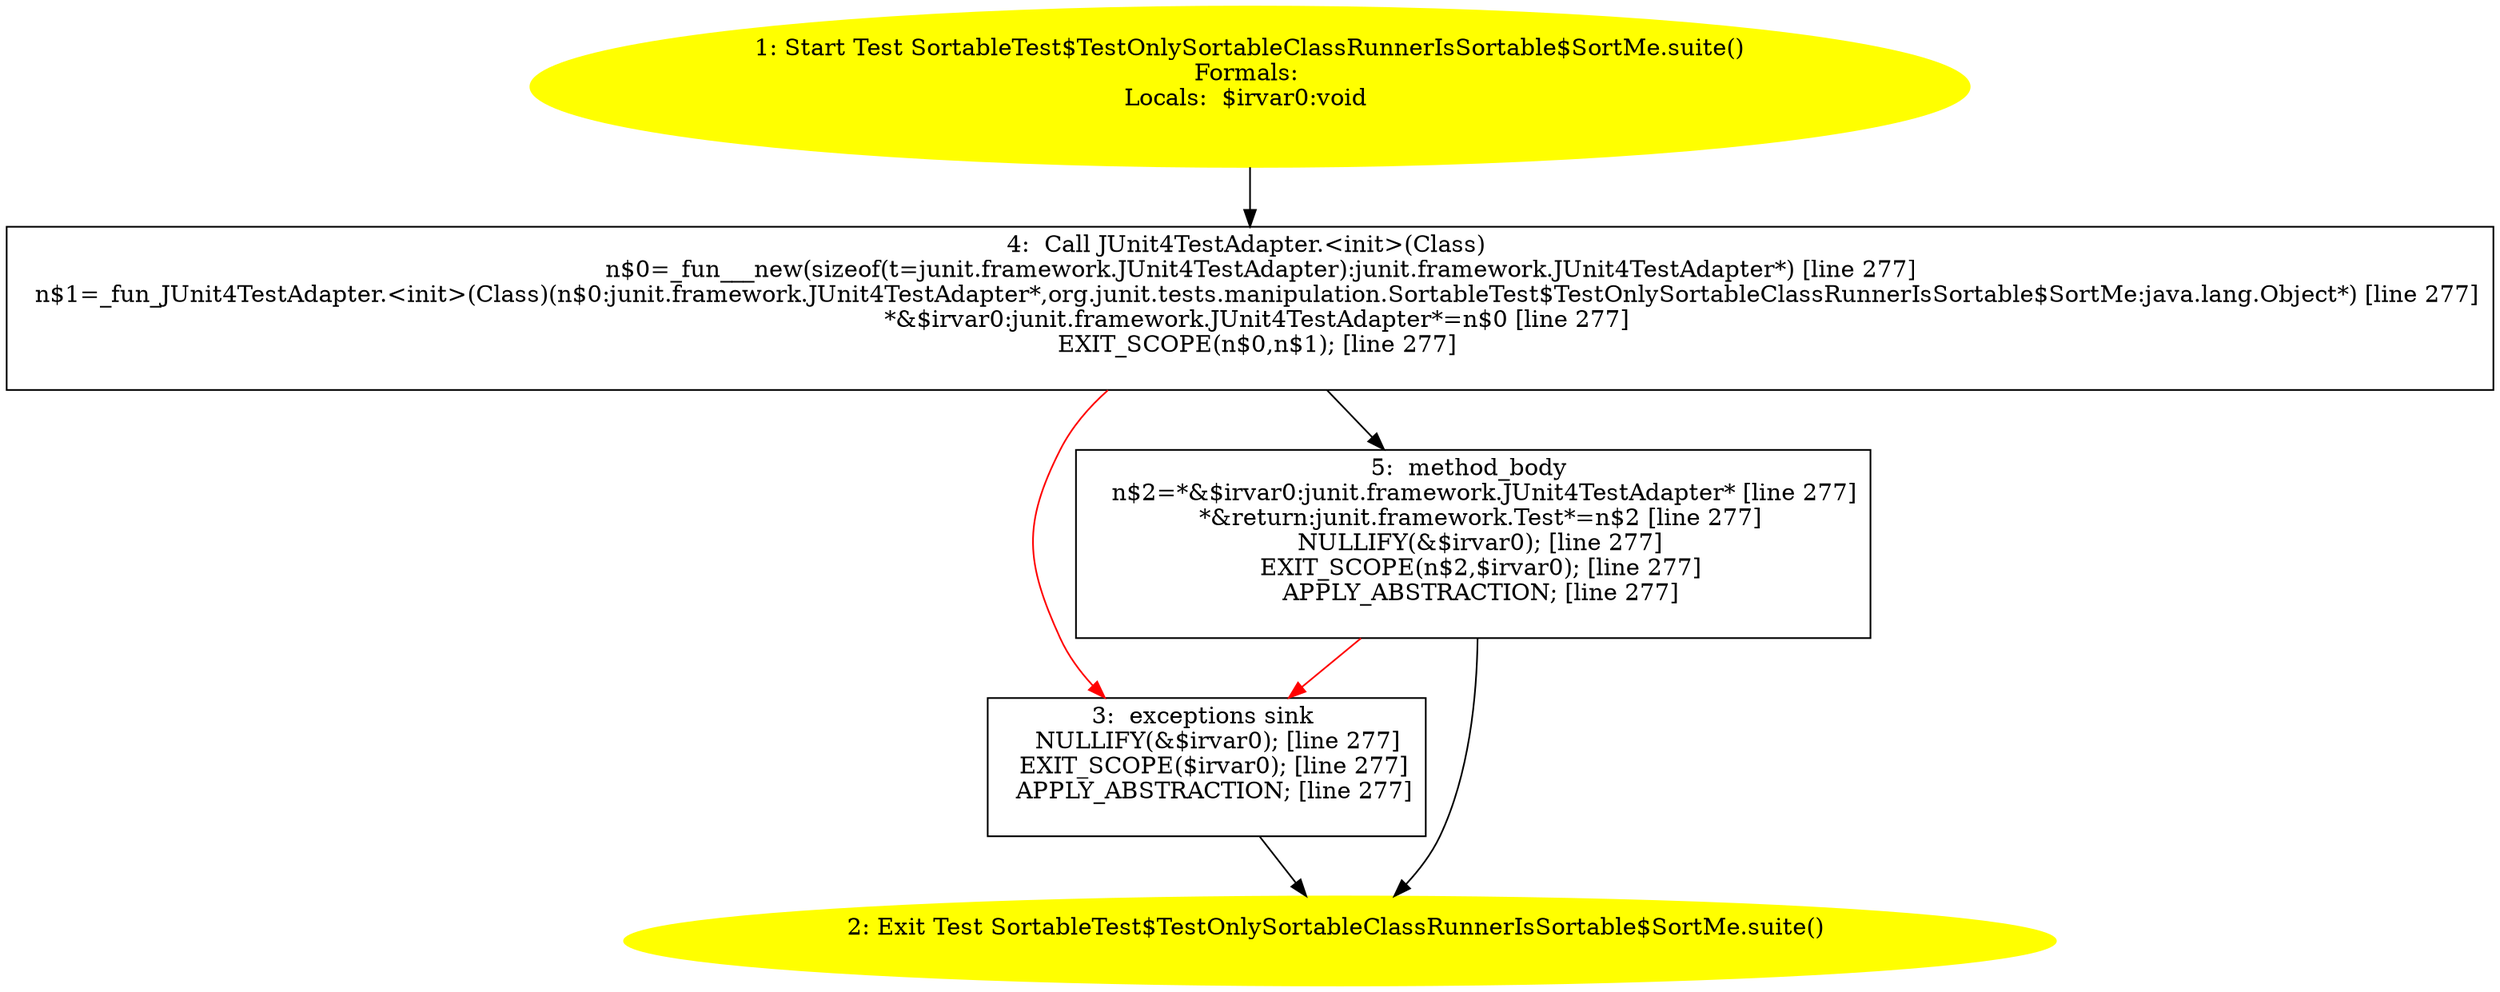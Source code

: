 /* @generated */
digraph cfg {
"org.junit.tests.manipulation.SortableTest$TestOnlySortableClassRunnerIsSortable$SortMe.suite():junit.07795b0394f04783c23eeb010bded9df_1" [label="1: Start Test SortableTest$TestOnlySortableClassRunnerIsSortable$SortMe.suite()\nFormals: \nLocals:  $irvar0:void \n  " color=yellow style=filled]
	

	 "org.junit.tests.manipulation.SortableTest$TestOnlySortableClassRunnerIsSortable$SortMe.suite():junit.07795b0394f04783c23eeb010bded9df_1" -> "org.junit.tests.manipulation.SortableTest$TestOnlySortableClassRunnerIsSortable$SortMe.suite():junit.07795b0394f04783c23eeb010bded9df_4" ;
"org.junit.tests.manipulation.SortableTest$TestOnlySortableClassRunnerIsSortable$SortMe.suite():junit.07795b0394f04783c23eeb010bded9df_2" [label="2: Exit Test SortableTest$TestOnlySortableClassRunnerIsSortable$SortMe.suite() \n  " color=yellow style=filled]
	

"org.junit.tests.manipulation.SortableTest$TestOnlySortableClassRunnerIsSortable$SortMe.suite():junit.07795b0394f04783c23eeb010bded9df_3" [label="3:  exceptions sink \n   NULLIFY(&$irvar0); [line 277]\n  EXIT_SCOPE($irvar0); [line 277]\n  APPLY_ABSTRACTION; [line 277]\n " shape="box"]
	

	 "org.junit.tests.manipulation.SortableTest$TestOnlySortableClassRunnerIsSortable$SortMe.suite():junit.07795b0394f04783c23eeb010bded9df_3" -> "org.junit.tests.manipulation.SortableTest$TestOnlySortableClassRunnerIsSortable$SortMe.suite():junit.07795b0394f04783c23eeb010bded9df_2" ;
"org.junit.tests.manipulation.SortableTest$TestOnlySortableClassRunnerIsSortable$SortMe.suite():junit.07795b0394f04783c23eeb010bded9df_4" [label="4:  Call JUnit4TestAdapter.<init>(Class) \n   n$0=_fun___new(sizeof(t=junit.framework.JUnit4TestAdapter):junit.framework.JUnit4TestAdapter*) [line 277]\n  n$1=_fun_JUnit4TestAdapter.<init>(Class)(n$0:junit.framework.JUnit4TestAdapter*,org.junit.tests.manipulation.SortableTest$TestOnlySortableClassRunnerIsSortable$SortMe:java.lang.Object*) [line 277]\n  *&$irvar0:junit.framework.JUnit4TestAdapter*=n$0 [line 277]\n  EXIT_SCOPE(n$0,n$1); [line 277]\n " shape="box"]
	

	 "org.junit.tests.manipulation.SortableTest$TestOnlySortableClassRunnerIsSortable$SortMe.suite():junit.07795b0394f04783c23eeb010bded9df_4" -> "org.junit.tests.manipulation.SortableTest$TestOnlySortableClassRunnerIsSortable$SortMe.suite():junit.07795b0394f04783c23eeb010bded9df_5" ;
	 "org.junit.tests.manipulation.SortableTest$TestOnlySortableClassRunnerIsSortable$SortMe.suite():junit.07795b0394f04783c23eeb010bded9df_4" -> "org.junit.tests.manipulation.SortableTest$TestOnlySortableClassRunnerIsSortable$SortMe.suite():junit.07795b0394f04783c23eeb010bded9df_3" [color="red" ];
"org.junit.tests.manipulation.SortableTest$TestOnlySortableClassRunnerIsSortable$SortMe.suite():junit.07795b0394f04783c23eeb010bded9df_5" [label="5:  method_body \n   n$2=*&$irvar0:junit.framework.JUnit4TestAdapter* [line 277]\n  *&return:junit.framework.Test*=n$2 [line 277]\n  NULLIFY(&$irvar0); [line 277]\n  EXIT_SCOPE(n$2,$irvar0); [line 277]\n  APPLY_ABSTRACTION; [line 277]\n " shape="box"]
	

	 "org.junit.tests.manipulation.SortableTest$TestOnlySortableClassRunnerIsSortable$SortMe.suite():junit.07795b0394f04783c23eeb010bded9df_5" -> "org.junit.tests.manipulation.SortableTest$TestOnlySortableClassRunnerIsSortable$SortMe.suite():junit.07795b0394f04783c23eeb010bded9df_2" ;
	 "org.junit.tests.manipulation.SortableTest$TestOnlySortableClassRunnerIsSortable$SortMe.suite():junit.07795b0394f04783c23eeb010bded9df_5" -> "org.junit.tests.manipulation.SortableTest$TestOnlySortableClassRunnerIsSortable$SortMe.suite():junit.07795b0394f04783c23eeb010bded9df_3" [color="red" ];
}
